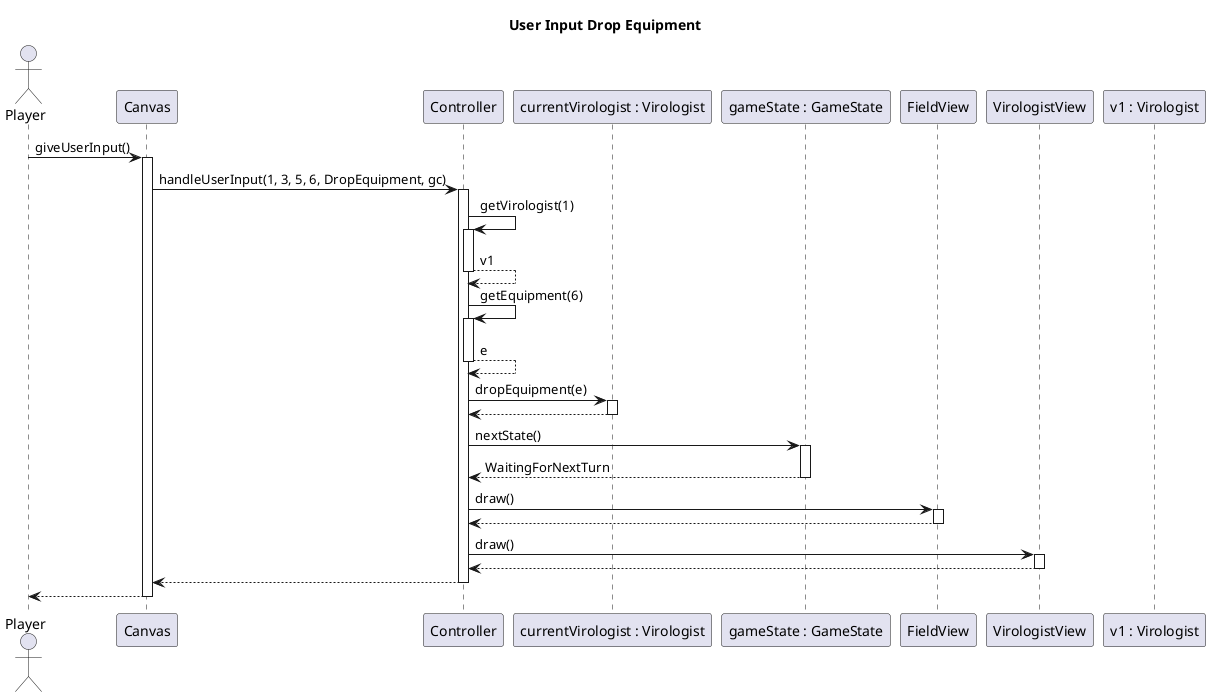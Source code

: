 @startuml User Input Use Drop Equipment
title User Input Drop Equipment
actor Player
Player -> Canvas ++ : giveUserInput()
Canvas -> Controller ++ : handleUserInput(1, 3, 5, 6, DropEquipment, gc)
Controller -> Controller ++ : getVirologist(1)
Controller --> Controller -- : v1
Controller -> Controller ++ : getEquipment(6)
Controller --> Controller -- : e
Controller -> "currentVirologist : Virologist" ++ : dropEquipment(e)
"currentVirologist : Virologist" --> Controller --
Controller -> "gameState : GameState" ++ : nextState()
"gameState : GameState" --> Controller -- : WaitingForNextTurn
Controller -> FieldView ++ : draw()
FieldView --> Controller --
Controller -> VirologistView ++ : draw()
VirologistView --> Controller --
Controller --> Canvas --
Canvas --> Player --
participant "v1 : Virologist"
@enduml